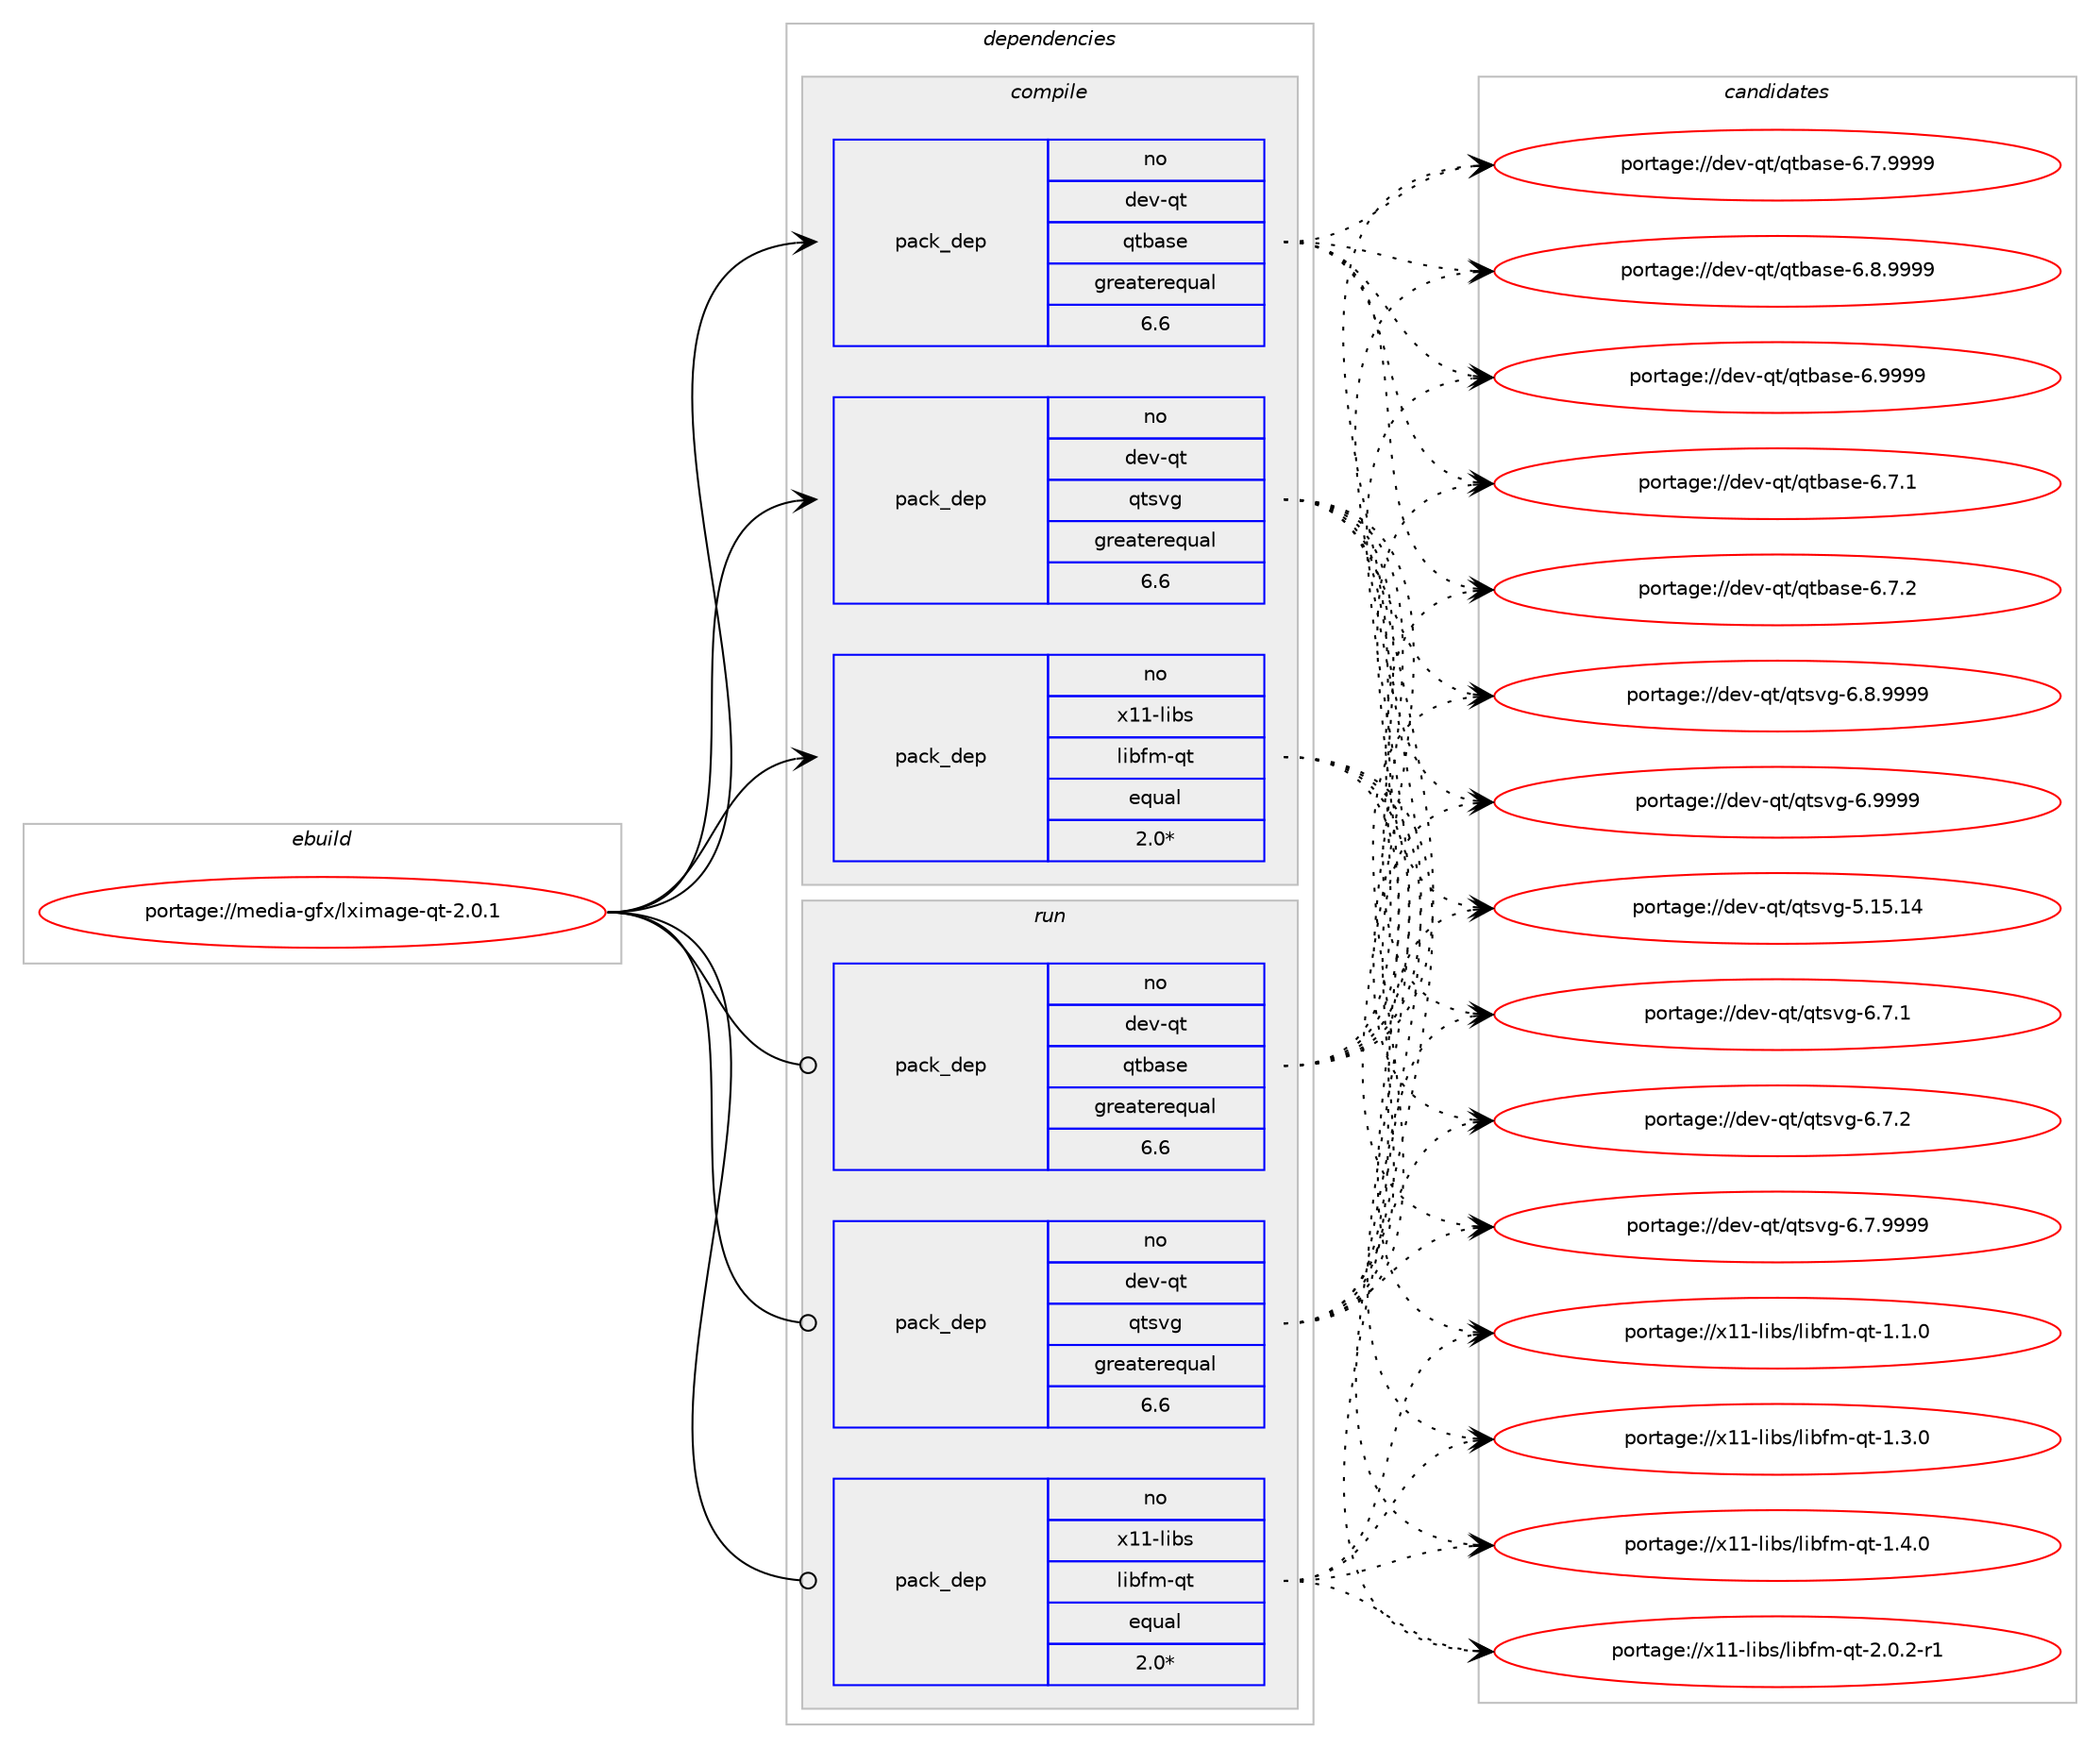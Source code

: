 digraph prolog {

# *************
# Graph options
# *************

newrank=true;
concentrate=true;
compound=true;
graph [rankdir=LR,fontname=Helvetica,fontsize=10,ranksep=1.5];#, ranksep=2.5, nodesep=0.2];
edge  [arrowhead=vee];
node  [fontname=Helvetica,fontsize=10];

# **********
# The ebuild
# **********

subgraph cluster_leftcol {
color=gray;
rank=same;
label=<<i>ebuild</i>>;
id [label="portage://media-gfx/lximage-qt-2.0.1", color=red, width=4, href="../media-gfx/lximage-qt-2.0.1.svg"];
}

# ****************
# The dependencies
# ****************

subgraph cluster_midcol {
color=gray;
label=<<i>dependencies</i>>;
subgraph cluster_compile {
fillcolor="#eeeeee";
style=filled;
label=<<i>compile</i>>;
# *** BEGIN UNKNOWN DEPENDENCY TYPE (TODO) ***
# id -> package_dependency(portage://media-gfx/lximage-qt-2.0.1,install,no,dev-libs,glib,none,[,,],[slot(2)],[])
# *** END UNKNOWN DEPENDENCY TYPE (TODO) ***

subgraph pack78159 {
dependency152469 [label=<<TABLE BORDER="0" CELLBORDER="1" CELLSPACING="0" CELLPADDING="4" WIDTH="220"><TR><TD ROWSPAN="6" CELLPADDING="30">pack_dep</TD></TR><TR><TD WIDTH="110">no</TD></TR><TR><TD>dev-qt</TD></TR><TR><TD>qtbase</TD></TR><TR><TD>greaterequal</TD></TR><TR><TD>6.6</TD></TR></TABLE>>, shape=none, color=blue];
}
id:e -> dependency152469:w [weight=20,style="solid",arrowhead="vee"];
subgraph pack78160 {
dependency152470 [label=<<TABLE BORDER="0" CELLBORDER="1" CELLSPACING="0" CELLPADDING="4" WIDTH="220"><TR><TD ROWSPAN="6" CELLPADDING="30">pack_dep</TD></TR><TR><TD WIDTH="110">no</TD></TR><TR><TD>dev-qt</TD></TR><TR><TD>qtsvg</TD></TR><TR><TD>greaterequal</TD></TR><TR><TD>6.6</TD></TR></TABLE>>, shape=none, color=blue];
}
id:e -> dependency152470:w [weight=20,style="solid",arrowhead="vee"];
# *** BEGIN UNKNOWN DEPENDENCY TYPE (TODO) ***
# id -> package_dependency(portage://media-gfx/lximage-qt-2.0.1,install,no,media-libs,libexif,none,[,,],[],[])
# *** END UNKNOWN DEPENDENCY TYPE (TODO) ***

# *** BEGIN UNKNOWN DEPENDENCY TYPE (TODO) ***
# id -> package_dependency(portage://media-gfx/lximage-qt-2.0.1,install,no,x11-libs,libX11,none,[,,],[],[])
# *** END UNKNOWN DEPENDENCY TYPE (TODO) ***

# *** BEGIN UNKNOWN DEPENDENCY TYPE (TODO) ***
# id -> package_dependency(portage://media-gfx/lximage-qt-2.0.1,install,no,x11-libs,libXfixes,none,[,,],[],[])
# *** END UNKNOWN DEPENDENCY TYPE (TODO) ***

subgraph pack78161 {
dependency152471 [label=<<TABLE BORDER="0" CELLBORDER="1" CELLSPACING="0" CELLPADDING="4" WIDTH="220"><TR><TD ROWSPAN="6" CELLPADDING="30">pack_dep</TD></TR><TR><TD WIDTH="110">no</TD></TR><TR><TD>x11-libs</TD></TR><TR><TD>libfm-qt</TD></TR><TR><TD>equal</TD></TR><TR><TD>2.0*</TD></TR></TABLE>>, shape=none, color=blue];
}
id:e -> dependency152471:w [weight=20,style="solid",arrowhead="vee"];
}
subgraph cluster_compileandrun {
fillcolor="#eeeeee";
style=filled;
label=<<i>compile and run</i>>;
}
subgraph cluster_run {
fillcolor="#eeeeee";
style=filled;
label=<<i>run</i>>;
# *** BEGIN UNKNOWN DEPENDENCY TYPE (TODO) ***
# id -> package_dependency(portage://media-gfx/lximage-qt-2.0.1,run,no,dev-libs,glib,none,[,,],[slot(2)],[])
# *** END UNKNOWN DEPENDENCY TYPE (TODO) ***

subgraph pack78162 {
dependency152472 [label=<<TABLE BORDER="0" CELLBORDER="1" CELLSPACING="0" CELLPADDING="4" WIDTH="220"><TR><TD ROWSPAN="6" CELLPADDING="30">pack_dep</TD></TR><TR><TD WIDTH="110">no</TD></TR><TR><TD>dev-qt</TD></TR><TR><TD>qtbase</TD></TR><TR><TD>greaterequal</TD></TR><TR><TD>6.6</TD></TR></TABLE>>, shape=none, color=blue];
}
id:e -> dependency152472:w [weight=20,style="solid",arrowhead="odot"];
subgraph pack78163 {
dependency152473 [label=<<TABLE BORDER="0" CELLBORDER="1" CELLSPACING="0" CELLPADDING="4" WIDTH="220"><TR><TD ROWSPAN="6" CELLPADDING="30">pack_dep</TD></TR><TR><TD WIDTH="110">no</TD></TR><TR><TD>dev-qt</TD></TR><TR><TD>qtsvg</TD></TR><TR><TD>greaterequal</TD></TR><TR><TD>6.6</TD></TR></TABLE>>, shape=none, color=blue];
}
id:e -> dependency152473:w [weight=20,style="solid",arrowhead="odot"];
# *** BEGIN UNKNOWN DEPENDENCY TYPE (TODO) ***
# id -> package_dependency(portage://media-gfx/lximage-qt-2.0.1,run,no,media-libs,libexif,none,[,,],[],[])
# *** END UNKNOWN DEPENDENCY TYPE (TODO) ***

# *** BEGIN UNKNOWN DEPENDENCY TYPE (TODO) ***
# id -> package_dependency(portage://media-gfx/lximage-qt-2.0.1,run,no,x11-libs,libX11,none,[,,],[],[])
# *** END UNKNOWN DEPENDENCY TYPE (TODO) ***

# *** BEGIN UNKNOWN DEPENDENCY TYPE (TODO) ***
# id -> package_dependency(portage://media-gfx/lximage-qt-2.0.1,run,no,x11-libs,libXfixes,none,[,,],[],[])
# *** END UNKNOWN DEPENDENCY TYPE (TODO) ***

subgraph pack78164 {
dependency152474 [label=<<TABLE BORDER="0" CELLBORDER="1" CELLSPACING="0" CELLPADDING="4" WIDTH="220"><TR><TD ROWSPAN="6" CELLPADDING="30">pack_dep</TD></TR><TR><TD WIDTH="110">no</TD></TR><TR><TD>x11-libs</TD></TR><TR><TD>libfm-qt</TD></TR><TR><TD>equal</TD></TR><TR><TD>2.0*</TD></TR></TABLE>>, shape=none, color=blue];
}
id:e -> dependency152474:w [weight=20,style="solid",arrowhead="odot"];
}
}

# **************
# The candidates
# **************

subgraph cluster_choices {
rank=same;
color=gray;
label=<<i>candidates</i>>;

subgraph choice78159 {
color=black;
nodesep=1;
choice10010111845113116471131169897115101455446554649 [label="portage://dev-qt/qtbase-6.7.1", color=red, width=4,href="../dev-qt/qtbase-6.7.1.svg"];
choice10010111845113116471131169897115101455446554650 [label="portage://dev-qt/qtbase-6.7.2", color=red, width=4,href="../dev-qt/qtbase-6.7.2.svg"];
choice10010111845113116471131169897115101455446554657575757 [label="portage://dev-qt/qtbase-6.7.9999", color=red, width=4,href="../dev-qt/qtbase-6.7.9999.svg"];
choice10010111845113116471131169897115101455446564657575757 [label="portage://dev-qt/qtbase-6.8.9999", color=red, width=4,href="../dev-qt/qtbase-6.8.9999.svg"];
choice1001011184511311647113116989711510145544657575757 [label="portage://dev-qt/qtbase-6.9999", color=red, width=4,href="../dev-qt/qtbase-6.9999.svg"];
dependency152469:e -> choice10010111845113116471131169897115101455446554649:w [style=dotted,weight="100"];
dependency152469:e -> choice10010111845113116471131169897115101455446554650:w [style=dotted,weight="100"];
dependency152469:e -> choice10010111845113116471131169897115101455446554657575757:w [style=dotted,weight="100"];
dependency152469:e -> choice10010111845113116471131169897115101455446564657575757:w [style=dotted,weight="100"];
dependency152469:e -> choice1001011184511311647113116989711510145544657575757:w [style=dotted,weight="100"];
}
subgraph choice78160 {
color=black;
nodesep=1;
choice10010111845113116471131161151181034553464953464952 [label="portage://dev-qt/qtsvg-5.15.14", color=red, width=4,href="../dev-qt/qtsvg-5.15.14.svg"];
choice1001011184511311647113116115118103455446554649 [label="portage://dev-qt/qtsvg-6.7.1", color=red, width=4,href="../dev-qt/qtsvg-6.7.1.svg"];
choice1001011184511311647113116115118103455446554650 [label="portage://dev-qt/qtsvg-6.7.2", color=red, width=4,href="../dev-qt/qtsvg-6.7.2.svg"];
choice1001011184511311647113116115118103455446554657575757 [label="portage://dev-qt/qtsvg-6.7.9999", color=red, width=4,href="../dev-qt/qtsvg-6.7.9999.svg"];
choice1001011184511311647113116115118103455446564657575757 [label="portage://dev-qt/qtsvg-6.8.9999", color=red, width=4,href="../dev-qt/qtsvg-6.8.9999.svg"];
choice100101118451131164711311611511810345544657575757 [label="portage://dev-qt/qtsvg-6.9999", color=red, width=4,href="../dev-qt/qtsvg-6.9999.svg"];
dependency152470:e -> choice10010111845113116471131161151181034553464953464952:w [style=dotted,weight="100"];
dependency152470:e -> choice1001011184511311647113116115118103455446554649:w [style=dotted,weight="100"];
dependency152470:e -> choice1001011184511311647113116115118103455446554650:w [style=dotted,weight="100"];
dependency152470:e -> choice1001011184511311647113116115118103455446554657575757:w [style=dotted,weight="100"];
dependency152470:e -> choice1001011184511311647113116115118103455446564657575757:w [style=dotted,weight="100"];
dependency152470:e -> choice100101118451131164711311611511810345544657575757:w [style=dotted,weight="100"];
}
subgraph choice78161 {
color=black;
nodesep=1;
choice12049494510810598115471081059810210945113116454946494648 [label="portage://x11-libs/libfm-qt-1.1.0", color=red, width=4,href="../x11-libs/libfm-qt-1.1.0.svg"];
choice12049494510810598115471081059810210945113116454946514648 [label="portage://x11-libs/libfm-qt-1.3.0", color=red, width=4,href="../x11-libs/libfm-qt-1.3.0.svg"];
choice12049494510810598115471081059810210945113116454946524648 [label="portage://x11-libs/libfm-qt-1.4.0", color=red, width=4,href="../x11-libs/libfm-qt-1.4.0.svg"];
choice120494945108105981154710810598102109451131164550464846504511449 [label="portage://x11-libs/libfm-qt-2.0.2-r1", color=red, width=4,href="../x11-libs/libfm-qt-2.0.2-r1.svg"];
dependency152471:e -> choice12049494510810598115471081059810210945113116454946494648:w [style=dotted,weight="100"];
dependency152471:e -> choice12049494510810598115471081059810210945113116454946514648:w [style=dotted,weight="100"];
dependency152471:e -> choice12049494510810598115471081059810210945113116454946524648:w [style=dotted,weight="100"];
dependency152471:e -> choice120494945108105981154710810598102109451131164550464846504511449:w [style=dotted,weight="100"];
}
subgraph choice78162 {
color=black;
nodesep=1;
choice10010111845113116471131169897115101455446554649 [label="portage://dev-qt/qtbase-6.7.1", color=red, width=4,href="../dev-qt/qtbase-6.7.1.svg"];
choice10010111845113116471131169897115101455446554650 [label="portage://dev-qt/qtbase-6.7.2", color=red, width=4,href="../dev-qt/qtbase-6.7.2.svg"];
choice10010111845113116471131169897115101455446554657575757 [label="portage://dev-qt/qtbase-6.7.9999", color=red, width=4,href="../dev-qt/qtbase-6.7.9999.svg"];
choice10010111845113116471131169897115101455446564657575757 [label="portage://dev-qt/qtbase-6.8.9999", color=red, width=4,href="../dev-qt/qtbase-6.8.9999.svg"];
choice1001011184511311647113116989711510145544657575757 [label="portage://dev-qt/qtbase-6.9999", color=red, width=4,href="../dev-qt/qtbase-6.9999.svg"];
dependency152472:e -> choice10010111845113116471131169897115101455446554649:w [style=dotted,weight="100"];
dependency152472:e -> choice10010111845113116471131169897115101455446554650:w [style=dotted,weight="100"];
dependency152472:e -> choice10010111845113116471131169897115101455446554657575757:w [style=dotted,weight="100"];
dependency152472:e -> choice10010111845113116471131169897115101455446564657575757:w [style=dotted,weight="100"];
dependency152472:e -> choice1001011184511311647113116989711510145544657575757:w [style=dotted,weight="100"];
}
subgraph choice78163 {
color=black;
nodesep=1;
choice10010111845113116471131161151181034553464953464952 [label="portage://dev-qt/qtsvg-5.15.14", color=red, width=4,href="../dev-qt/qtsvg-5.15.14.svg"];
choice1001011184511311647113116115118103455446554649 [label="portage://dev-qt/qtsvg-6.7.1", color=red, width=4,href="../dev-qt/qtsvg-6.7.1.svg"];
choice1001011184511311647113116115118103455446554650 [label="portage://dev-qt/qtsvg-6.7.2", color=red, width=4,href="../dev-qt/qtsvg-6.7.2.svg"];
choice1001011184511311647113116115118103455446554657575757 [label="portage://dev-qt/qtsvg-6.7.9999", color=red, width=4,href="../dev-qt/qtsvg-6.7.9999.svg"];
choice1001011184511311647113116115118103455446564657575757 [label="portage://dev-qt/qtsvg-6.8.9999", color=red, width=4,href="../dev-qt/qtsvg-6.8.9999.svg"];
choice100101118451131164711311611511810345544657575757 [label="portage://dev-qt/qtsvg-6.9999", color=red, width=4,href="../dev-qt/qtsvg-6.9999.svg"];
dependency152473:e -> choice10010111845113116471131161151181034553464953464952:w [style=dotted,weight="100"];
dependency152473:e -> choice1001011184511311647113116115118103455446554649:w [style=dotted,weight="100"];
dependency152473:e -> choice1001011184511311647113116115118103455446554650:w [style=dotted,weight="100"];
dependency152473:e -> choice1001011184511311647113116115118103455446554657575757:w [style=dotted,weight="100"];
dependency152473:e -> choice1001011184511311647113116115118103455446564657575757:w [style=dotted,weight="100"];
dependency152473:e -> choice100101118451131164711311611511810345544657575757:w [style=dotted,weight="100"];
}
subgraph choice78164 {
color=black;
nodesep=1;
choice12049494510810598115471081059810210945113116454946494648 [label="portage://x11-libs/libfm-qt-1.1.0", color=red, width=4,href="../x11-libs/libfm-qt-1.1.0.svg"];
choice12049494510810598115471081059810210945113116454946514648 [label="portage://x11-libs/libfm-qt-1.3.0", color=red, width=4,href="../x11-libs/libfm-qt-1.3.0.svg"];
choice12049494510810598115471081059810210945113116454946524648 [label="portage://x11-libs/libfm-qt-1.4.0", color=red, width=4,href="../x11-libs/libfm-qt-1.4.0.svg"];
choice120494945108105981154710810598102109451131164550464846504511449 [label="portage://x11-libs/libfm-qt-2.0.2-r1", color=red, width=4,href="../x11-libs/libfm-qt-2.0.2-r1.svg"];
dependency152474:e -> choice12049494510810598115471081059810210945113116454946494648:w [style=dotted,weight="100"];
dependency152474:e -> choice12049494510810598115471081059810210945113116454946514648:w [style=dotted,weight="100"];
dependency152474:e -> choice12049494510810598115471081059810210945113116454946524648:w [style=dotted,weight="100"];
dependency152474:e -> choice120494945108105981154710810598102109451131164550464846504511449:w [style=dotted,weight="100"];
}
}

}
